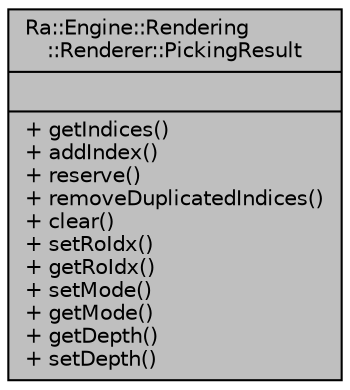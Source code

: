 digraph "Ra::Engine::Rendering::Renderer::PickingResult"
{
 // INTERACTIVE_SVG=YES
 // LATEX_PDF_SIZE
  edge [fontname="Helvetica",fontsize="10",labelfontname="Helvetica",labelfontsize="10"];
  node [fontname="Helvetica",fontsize="10",shape=record];
  Node1 [label="{Ra::Engine::Rendering\l::Renderer::PickingResult\n||+ getIndices()\l+ addIndex()\l+ reserve()\l+ removeDuplicatedIndices()\l+ clear()\l+ setRoIdx()\l+ getRoIdx()\l+ setMode()\l+ getMode()\l+ getDepth()\l+ setDepth()\l}",height=0.2,width=0.4,color="black", fillcolor="grey75", style="filled", fontcolor="black",tooltip="Result of a PickingQuery."];
}
